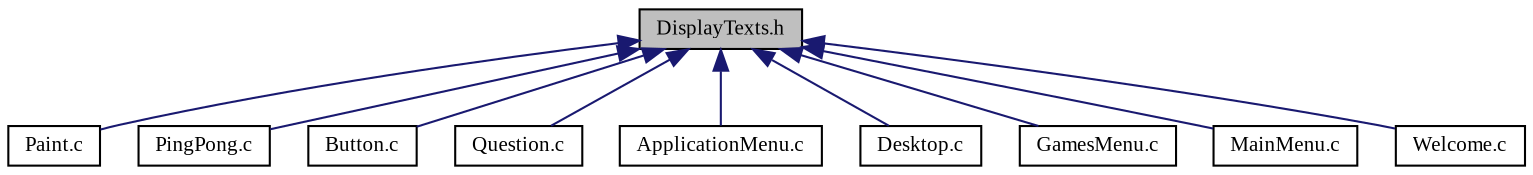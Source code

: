 digraph "DisplayTexts.h"
{
  edge [fontname="TimesNewRoman",fontsize="10",labelfontname="TimesNewRoman",labelfontsize="10"];
  node [fontname="TimesNewRoman",fontsize="10",shape=record];
  Node1 [label="DisplayTexts.h",height=0.2,width=0.4,color="black", fillcolor="grey75", style="filled", fontcolor="black"];
  Node1 -> Node2 [dir="back",color="midnightblue",fontsize="10",style="solid"];
  Node2 [label="Paint.c",height=0.2,width=0.4,color="black", fillcolor="white", style="filled",URL="$_paint_8c.html",tooltip="Aplikacja do rysowania - source file. "];
  Node1 -> Node3 [dir="back",color="midnightblue",fontsize="10",style="solid"];
  Node3 [label="PingPong.c",height=0.2,width=0.4,color="black", fillcolor="white", style="filled",URL="$_ping_pong_8c.html",tooltip="Gra Ping Pong - source file. "];
  Node1 -> Node4 [dir="back",color="midnightblue",fontsize="10",style="solid"];
  Node4 [label="Button.c",height=0.2,width=0.4,color="black", fillcolor="white", style="filled",URL="$_button_8c.html",tooltip="Przycisk na ekranie - source file. "];
  Node1 -> Node5 [dir="back",color="midnightblue",fontsize="10",style="solid"];
  Node5 [label="Question.c",height=0.2,width=0.4,color="black", fillcolor="white", style="filled",URL="$_question_8c.html",tooltip="Pytanie z funkcjami wyboru - source file. "];
  Node1 -> Node6 [dir="back",color="midnightblue",fontsize="10",style="solid"];
  Node6 [label="ApplicationMenu.c",height=0.2,width=0.4,color="black", fillcolor="white", style="filled",URL="$_application_menu_8c.html",tooltip="Menu z aplikacjami - source file. "];
  Node1 -> Node7 [dir="back",color="midnightblue",fontsize="10",style="solid"];
  Node7 [label="Desktop.c",height=0.2,width=0.4,color="black", fillcolor="white", style="filled",URL="$_desktop_8c.html",tooltip="Pulpit z wejsciem menu - source file. "];
  Node1 -> Node8 [dir="back",color="midnightblue",fontsize="10",style="solid"];
  Node8 [label="GamesMenu.c",height=0.2,width=0.4,color="black", fillcolor="white", style="filled",URL="$_games_menu_8c.html",tooltip="Menu z grami - source file. "];
  Node1 -> Node9 [dir="back",color="midnightblue",fontsize="10",style="solid"];
  Node9 [label="MainMenu.c",height=0.2,width=0.4,color="black", fillcolor="white", style="filled",URL="$_main_menu_8c.html",tooltip="Menu glowne - source file. "];
  Node1 -> Node10 [dir="back",color="midnightblue",fontsize="10",style="solid"];
  Node10 [label="Welcome.c",height=0.2,width=0.4,color="black", fillcolor="white", style="filled",URL="$_welcome_8c.html",tooltip="Ekran powitalny - source file. "];
}
